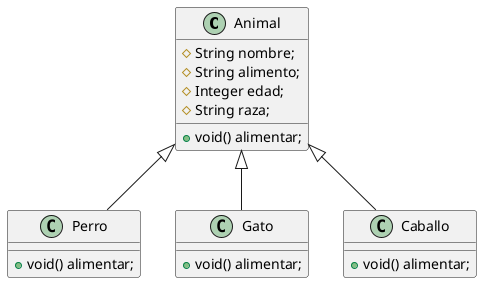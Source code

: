 @startuml
'https://plantuml.com/class-diagram

class Animal{
    # String nombre;
    # String alimento;
    # Integer edad;
    # String raza;
    + void() alimentar;
}

class Perro{
    + void() alimentar;
}

class Gato{
    + void() alimentar;
}

class Caballo{
    + void() alimentar;
}


Animal <|-- Perro
Animal <|-- Gato
Animal <|-- Caballo

@enduml